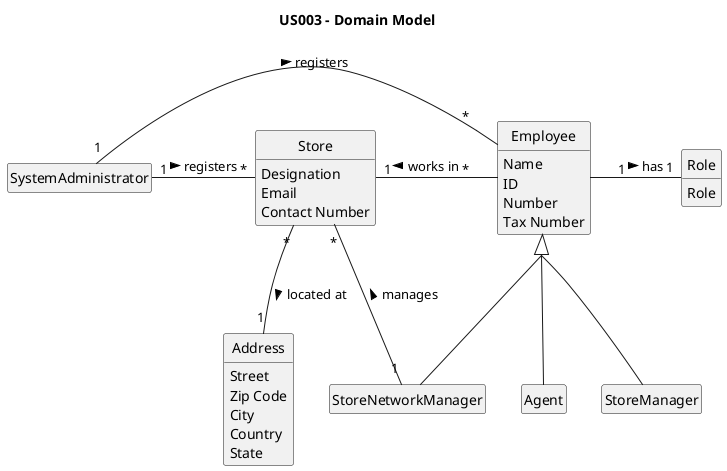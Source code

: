 @startuml
'https://plantuml.com/class-diagram

title US003 - Domain Model

skinparam monochrome true
skinparam packageStyle rectangle
skinparam shadowing false
hide empty members
skinparam groupInheritance 3
hide circle

class SystemAdministrator

class Employee

class Role

class SystemAdministrator

class Agent

class StoreManager

class StoreNetworkManager

class Store

class Address

class Role {
Role
}

class Store {
Designation
Email
Contact Number
}

class Address {
Street
Zip Code
City
Country
State
}

class SystemAdministrator {
}

class Employee {
Name
ID
Number
Tax Number
}

SystemAdministrator "1" - "*" Store : registers >

Store "*" -- "1" Address : located at >

Store "1" - "*" Employee : works in <

SystemAdministrator "1" - "*" Employee : registers >

Employee "1" - "1" Role : has >

Employee <|--  StoreNetworkManager

Employee <|--  StoreManager

Employee <|-- Agent

StoreNetworkManager "1" - "*" Store : manages >

@enduml